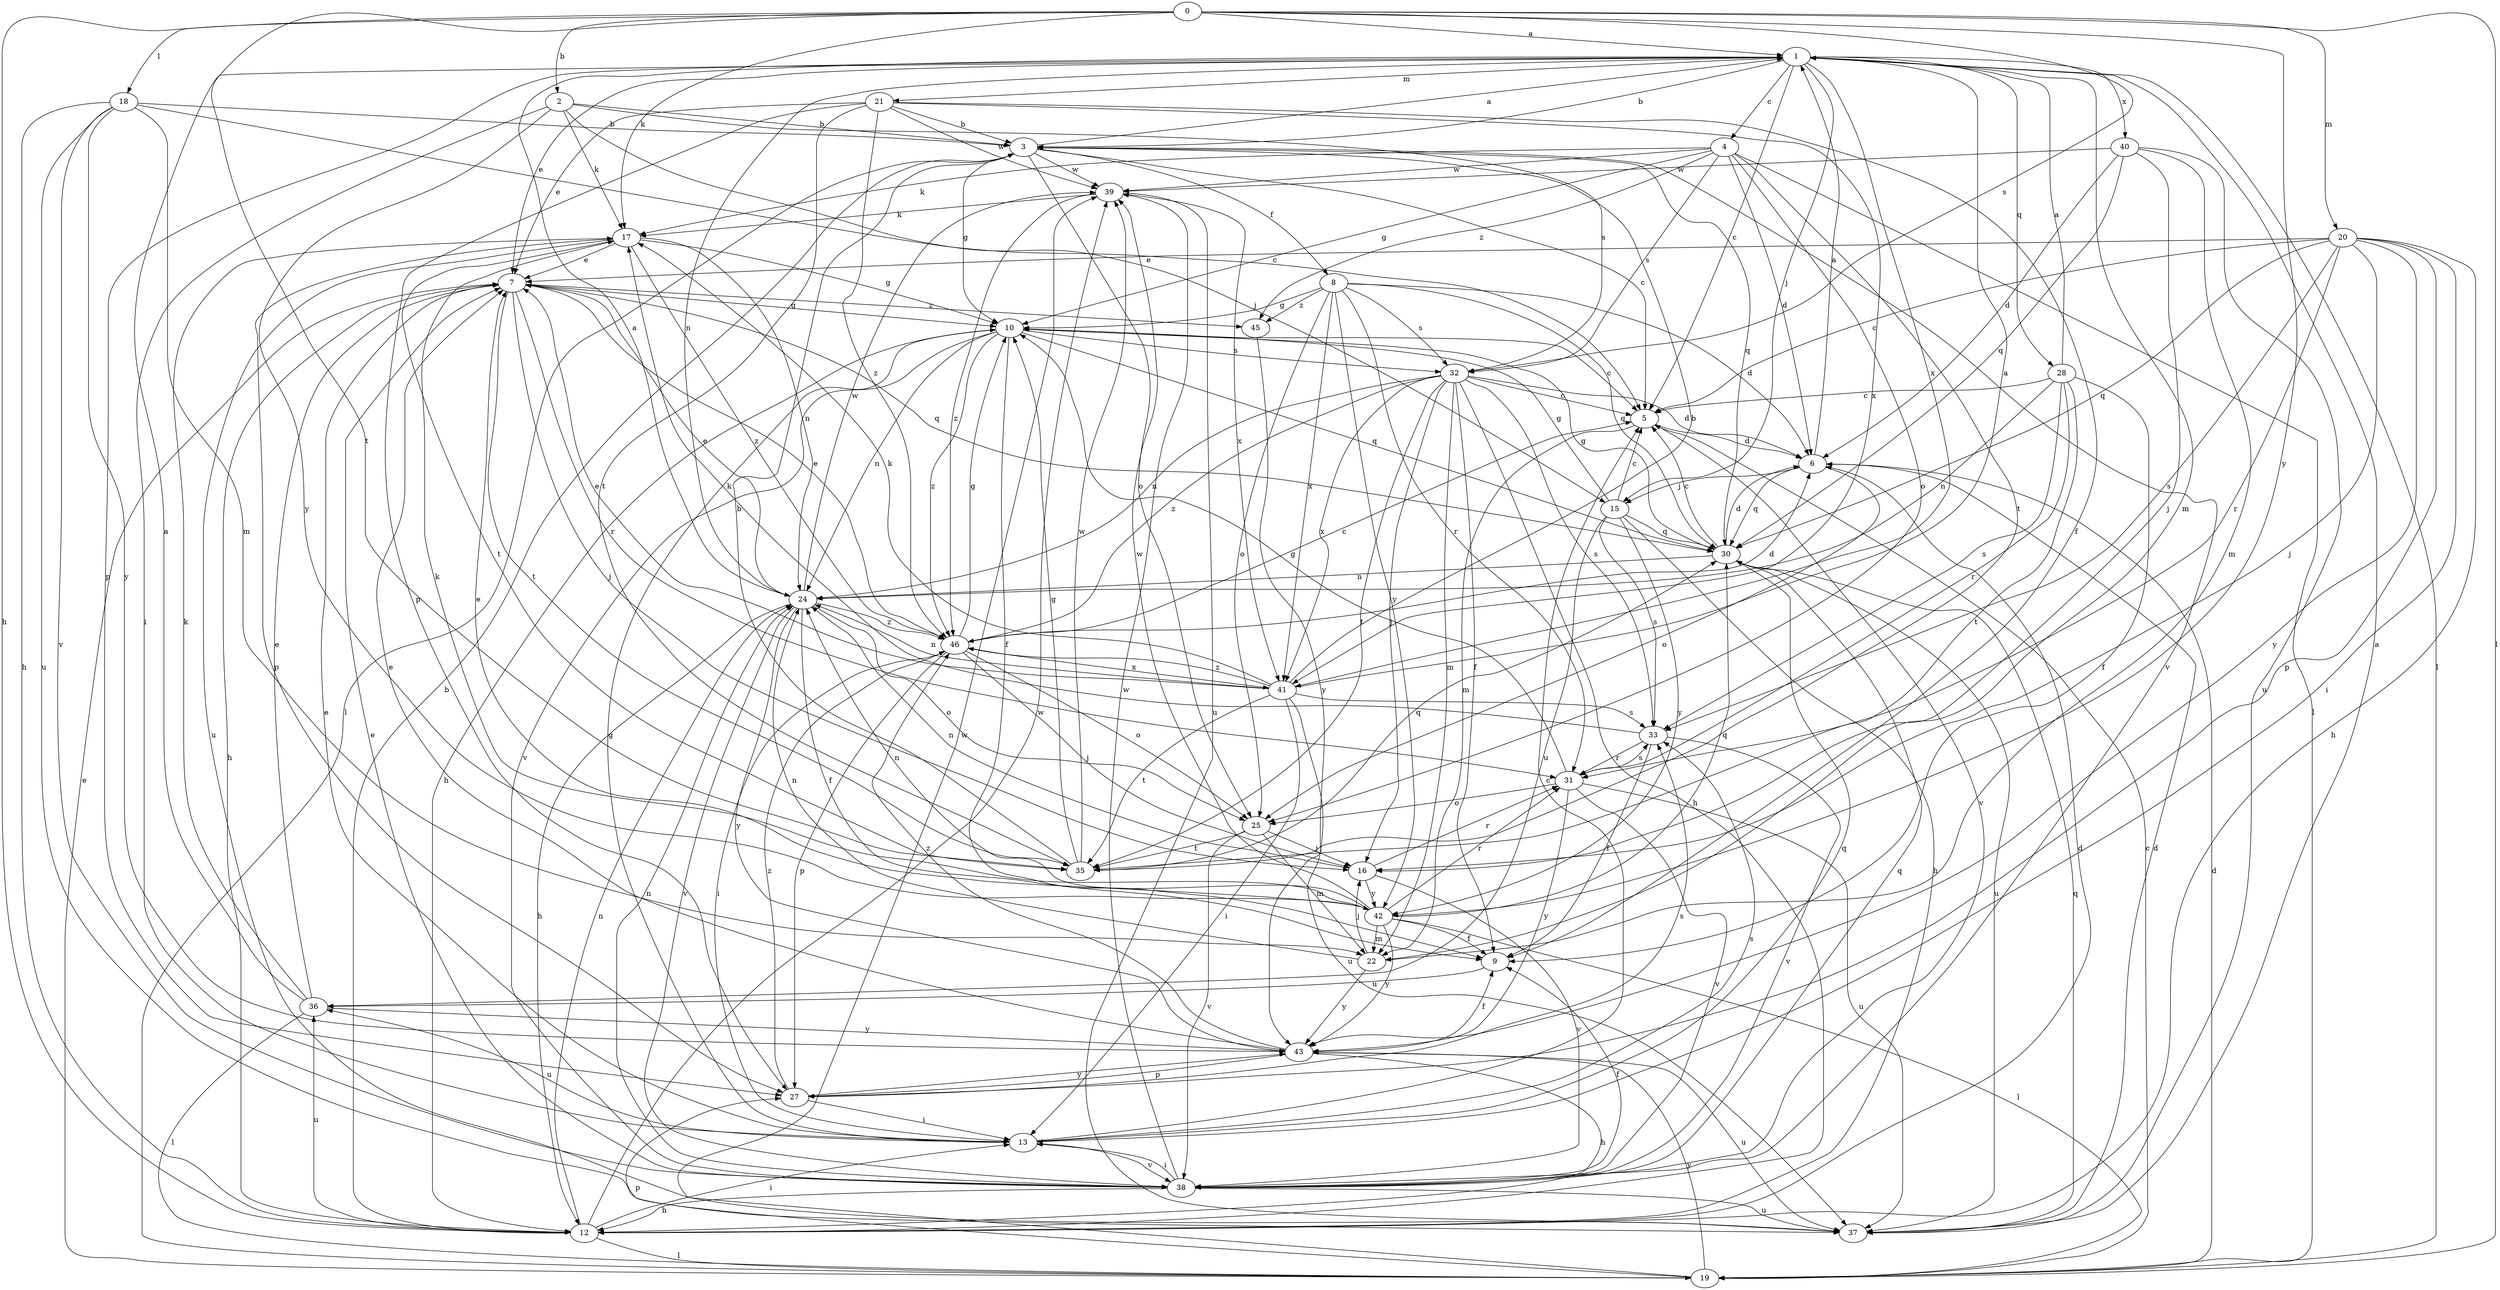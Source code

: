 strict digraph  {
0;
1;
2;
3;
4;
5;
6;
7;
8;
9;
10;
12;
13;
15;
16;
17;
18;
19;
20;
21;
22;
24;
25;
27;
28;
30;
31;
32;
33;
35;
36;
37;
38;
39;
40;
41;
42;
43;
45;
46;
0 -> 1  [label=a];
0 -> 2  [label=b];
0 -> 12  [label=h];
0 -> 17  [label=k];
0 -> 18  [label=l];
0 -> 19  [label=l];
0 -> 20  [label=m];
0 -> 32  [label=s];
0 -> 35  [label=t];
0 -> 42  [label=y];
1 -> 3  [label=b];
1 -> 4  [label=c];
1 -> 5  [label=c];
1 -> 7  [label=e];
1 -> 15  [label=j];
1 -> 19  [label=l];
1 -> 21  [label=m];
1 -> 22  [label=m];
1 -> 24  [label=n];
1 -> 27  [label=p];
1 -> 28  [label=q];
1 -> 40  [label=x];
1 -> 41  [label=x];
2 -> 3  [label=b];
2 -> 13  [label=i];
2 -> 15  [label=j];
2 -> 17  [label=k];
2 -> 32  [label=s];
2 -> 42  [label=y];
3 -> 1  [label=a];
3 -> 5  [label=c];
3 -> 8  [label=f];
3 -> 10  [label=g];
3 -> 19  [label=l];
3 -> 25  [label=o];
3 -> 30  [label=q];
3 -> 38  [label=v];
3 -> 39  [label=w];
4 -> 6  [label=d];
4 -> 10  [label=g];
4 -> 17  [label=k];
4 -> 19  [label=l];
4 -> 25  [label=o];
4 -> 32  [label=s];
4 -> 35  [label=t];
4 -> 39  [label=w];
4 -> 45  [label=z];
5 -> 6  [label=d];
5 -> 22  [label=m];
5 -> 38  [label=v];
6 -> 1  [label=a];
6 -> 15  [label=j];
6 -> 25  [label=o];
6 -> 30  [label=q];
7 -> 10  [label=g];
7 -> 12  [label=h];
7 -> 16  [label=j];
7 -> 30  [label=q];
7 -> 31  [label=r];
7 -> 35  [label=t];
7 -> 45  [label=z];
8 -> 6  [label=d];
8 -> 10  [label=g];
8 -> 25  [label=o];
8 -> 30  [label=q];
8 -> 31  [label=r];
8 -> 32  [label=s];
8 -> 41  [label=x];
8 -> 42  [label=y];
8 -> 45  [label=z];
9 -> 36  [label=u];
10 -> 5  [label=c];
10 -> 9  [label=f];
10 -> 12  [label=h];
10 -> 24  [label=n];
10 -> 30  [label=q];
10 -> 32  [label=s];
10 -> 38  [label=v];
10 -> 46  [label=z];
12 -> 3  [label=b];
12 -> 6  [label=d];
12 -> 13  [label=i];
12 -> 19  [label=l];
12 -> 24  [label=n];
12 -> 36  [label=u];
12 -> 39  [label=w];
13 -> 5  [label=c];
13 -> 7  [label=e];
13 -> 10  [label=g];
13 -> 30  [label=q];
13 -> 33  [label=s];
13 -> 36  [label=u];
13 -> 38  [label=v];
15 -> 5  [label=c];
15 -> 10  [label=g];
15 -> 12  [label=h];
15 -> 30  [label=q];
15 -> 33  [label=s];
15 -> 36  [label=u];
15 -> 42  [label=y];
16 -> 24  [label=n];
16 -> 31  [label=r];
16 -> 38  [label=v];
16 -> 42  [label=y];
17 -> 7  [label=e];
17 -> 10  [label=g];
17 -> 24  [label=n];
17 -> 27  [label=p];
17 -> 35  [label=t];
17 -> 37  [label=u];
17 -> 46  [label=z];
18 -> 3  [label=b];
18 -> 5  [label=c];
18 -> 12  [label=h];
18 -> 22  [label=m];
18 -> 37  [label=u];
18 -> 38  [label=v];
18 -> 43  [label=y];
19 -> 5  [label=c];
19 -> 6  [label=d];
19 -> 7  [label=e];
19 -> 27  [label=p];
19 -> 39  [label=w];
19 -> 43  [label=y];
20 -> 5  [label=c];
20 -> 7  [label=e];
20 -> 12  [label=h];
20 -> 13  [label=i];
20 -> 16  [label=j];
20 -> 27  [label=p];
20 -> 30  [label=q];
20 -> 31  [label=r];
20 -> 33  [label=s];
20 -> 43  [label=y];
21 -> 3  [label=b];
21 -> 7  [label=e];
21 -> 9  [label=f];
21 -> 27  [label=p];
21 -> 35  [label=t];
21 -> 39  [label=w];
21 -> 41  [label=x];
21 -> 46  [label=z];
22 -> 16  [label=j];
22 -> 24  [label=n];
22 -> 43  [label=y];
24 -> 1  [label=a];
24 -> 7  [label=e];
24 -> 9  [label=f];
24 -> 12  [label=h];
24 -> 25  [label=o];
24 -> 38  [label=v];
24 -> 39  [label=w];
24 -> 43  [label=y];
24 -> 46  [label=z];
25 -> 16  [label=j];
25 -> 22  [label=m];
25 -> 35  [label=t];
25 -> 38  [label=v];
27 -> 13  [label=i];
27 -> 33  [label=s];
27 -> 43  [label=y];
27 -> 46  [label=z];
28 -> 1  [label=a];
28 -> 5  [label=c];
28 -> 9  [label=f];
28 -> 24  [label=n];
28 -> 31  [label=r];
28 -> 33  [label=s];
28 -> 35  [label=t];
30 -> 5  [label=c];
30 -> 6  [label=d];
30 -> 10  [label=g];
30 -> 24  [label=n];
30 -> 37  [label=u];
31 -> 10  [label=g];
31 -> 25  [label=o];
31 -> 33  [label=s];
31 -> 37  [label=u];
31 -> 38  [label=v];
31 -> 43  [label=y];
32 -> 5  [label=c];
32 -> 6  [label=d];
32 -> 9  [label=f];
32 -> 12  [label=h];
32 -> 16  [label=j];
32 -> 22  [label=m];
32 -> 24  [label=n];
32 -> 33  [label=s];
32 -> 35  [label=t];
32 -> 41  [label=x];
32 -> 46  [label=z];
33 -> 9  [label=f];
33 -> 17  [label=k];
33 -> 31  [label=r];
33 -> 38  [label=v];
35 -> 3  [label=b];
35 -> 10  [label=g];
35 -> 30  [label=q];
35 -> 39  [label=w];
36 -> 1  [label=a];
36 -> 7  [label=e];
36 -> 17  [label=k];
36 -> 19  [label=l];
36 -> 43  [label=y];
37 -> 1  [label=a];
37 -> 6  [label=d];
37 -> 30  [label=q];
38 -> 7  [label=e];
38 -> 9  [label=f];
38 -> 12  [label=h];
38 -> 13  [label=i];
38 -> 24  [label=n];
38 -> 30  [label=q];
38 -> 37  [label=u];
38 -> 39  [label=w];
39 -> 17  [label=k];
39 -> 37  [label=u];
39 -> 41  [label=x];
39 -> 46  [label=z];
40 -> 6  [label=d];
40 -> 16  [label=j];
40 -> 22  [label=m];
40 -> 30  [label=q];
40 -> 37  [label=u];
40 -> 39  [label=w];
41 -> 1  [label=a];
41 -> 3  [label=b];
41 -> 7  [label=e];
41 -> 13  [label=i];
41 -> 17  [label=k];
41 -> 24  [label=n];
41 -> 33  [label=s];
41 -> 35  [label=t];
41 -> 37  [label=u];
41 -> 46  [label=z];
42 -> 7  [label=e];
42 -> 9  [label=f];
42 -> 17  [label=k];
42 -> 19  [label=l];
42 -> 22  [label=m];
42 -> 24  [label=n];
42 -> 30  [label=q];
42 -> 31  [label=r];
42 -> 39  [label=w];
42 -> 43  [label=y];
43 -> 7  [label=e];
43 -> 9  [label=f];
43 -> 12  [label=h];
43 -> 27  [label=p];
43 -> 37  [label=u];
43 -> 46  [label=z];
45 -> 43  [label=y];
46 -> 5  [label=c];
46 -> 6  [label=d];
46 -> 7  [label=e];
46 -> 10  [label=g];
46 -> 13  [label=i];
46 -> 16  [label=j];
46 -> 25  [label=o];
46 -> 27  [label=p];
46 -> 41  [label=x];
}
